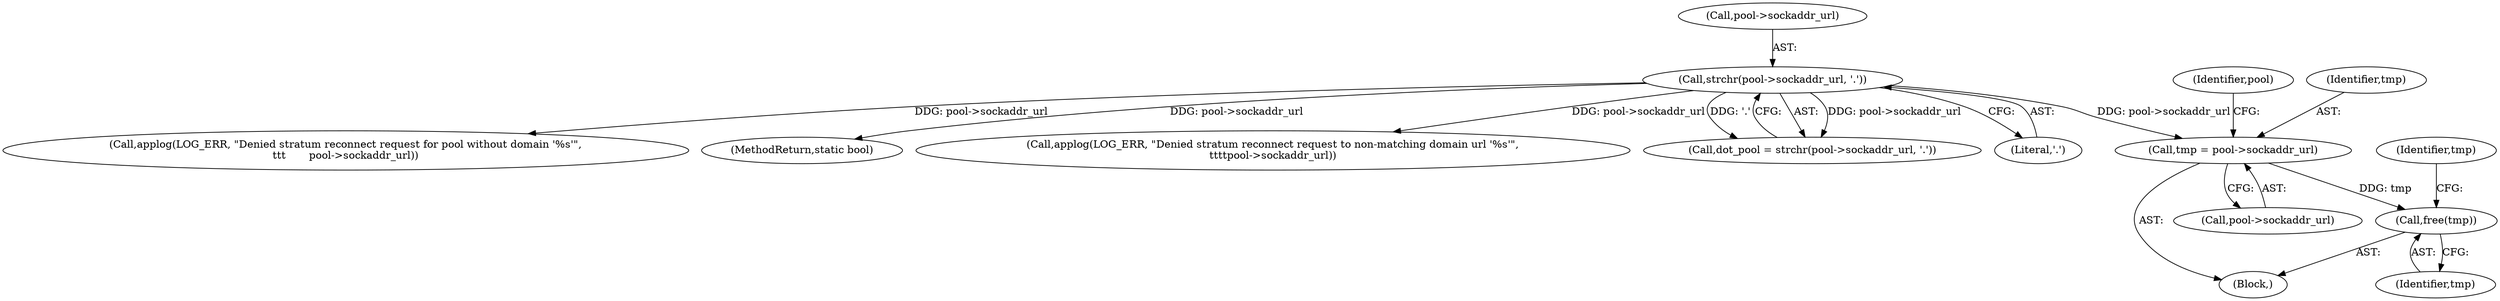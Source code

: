 digraph "0_cgminer_e1c5050734123973b99d181c45e74b2cbb00272e_2@API" {
"1000246" [label="(Call,free(tmp))"];
"1000229" [label="(Call,tmp = pool->sockaddr_url)"];
"1000136" [label="(Call,strchr(pool->sockaddr_url, '.'))"];
"1000249" [label="(Identifier,tmp)"];
"1000136" [label="(Call,strchr(pool->sockaddr_url, '.'))"];
"1000137" [label="(Call,pool->sockaddr_url)"];
"1000134" [label="(Call,dot_pool = strchr(pool->sockaddr_url, '.'))"];
"1000247" [label="(Identifier,tmp)"];
"1000103" [label="(Block,)"];
"1000246" [label="(Call,free(tmp))"];
"1000236" [label="(Identifier,pool)"];
"1000231" [label="(Call,pool->sockaddr_url)"];
"1000145" [label="(Call,applog(LOG_ERR, \"Denied stratum reconnect request for pool without domain '%s'\",\n\t\t\t       pool->sockaddr_url))"];
"1000276" [label="(MethodReturn,static bool)"];
"1000229" [label="(Call,tmp = pool->sockaddr_url)"];
"1000173" [label="(Call,applog(LOG_ERR, \"Denied stratum reconnect request to non-matching domain url '%s'\",\n\t\t\t\tpool->sockaddr_url))"];
"1000140" [label="(Literal,'.')"];
"1000230" [label="(Identifier,tmp)"];
"1000246" -> "1000103"  [label="AST: "];
"1000246" -> "1000247"  [label="CFG: "];
"1000247" -> "1000246"  [label="AST: "];
"1000249" -> "1000246"  [label="CFG: "];
"1000229" -> "1000246"  [label="DDG: tmp"];
"1000229" -> "1000103"  [label="AST: "];
"1000229" -> "1000231"  [label="CFG: "];
"1000230" -> "1000229"  [label="AST: "];
"1000231" -> "1000229"  [label="AST: "];
"1000236" -> "1000229"  [label="CFG: "];
"1000136" -> "1000229"  [label="DDG: pool->sockaddr_url"];
"1000136" -> "1000134"  [label="AST: "];
"1000136" -> "1000140"  [label="CFG: "];
"1000137" -> "1000136"  [label="AST: "];
"1000140" -> "1000136"  [label="AST: "];
"1000134" -> "1000136"  [label="CFG: "];
"1000136" -> "1000276"  [label="DDG: pool->sockaddr_url"];
"1000136" -> "1000134"  [label="DDG: pool->sockaddr_url"];
"1000136" -> "1000134"  [label="DDG: '.'"];
"1000136" -> "1000145"  [label="DDG: pool->sockaddr_url"];
"1000136" -> "1000173"  [label="DDG: pool->sockaddr_url"];
}
